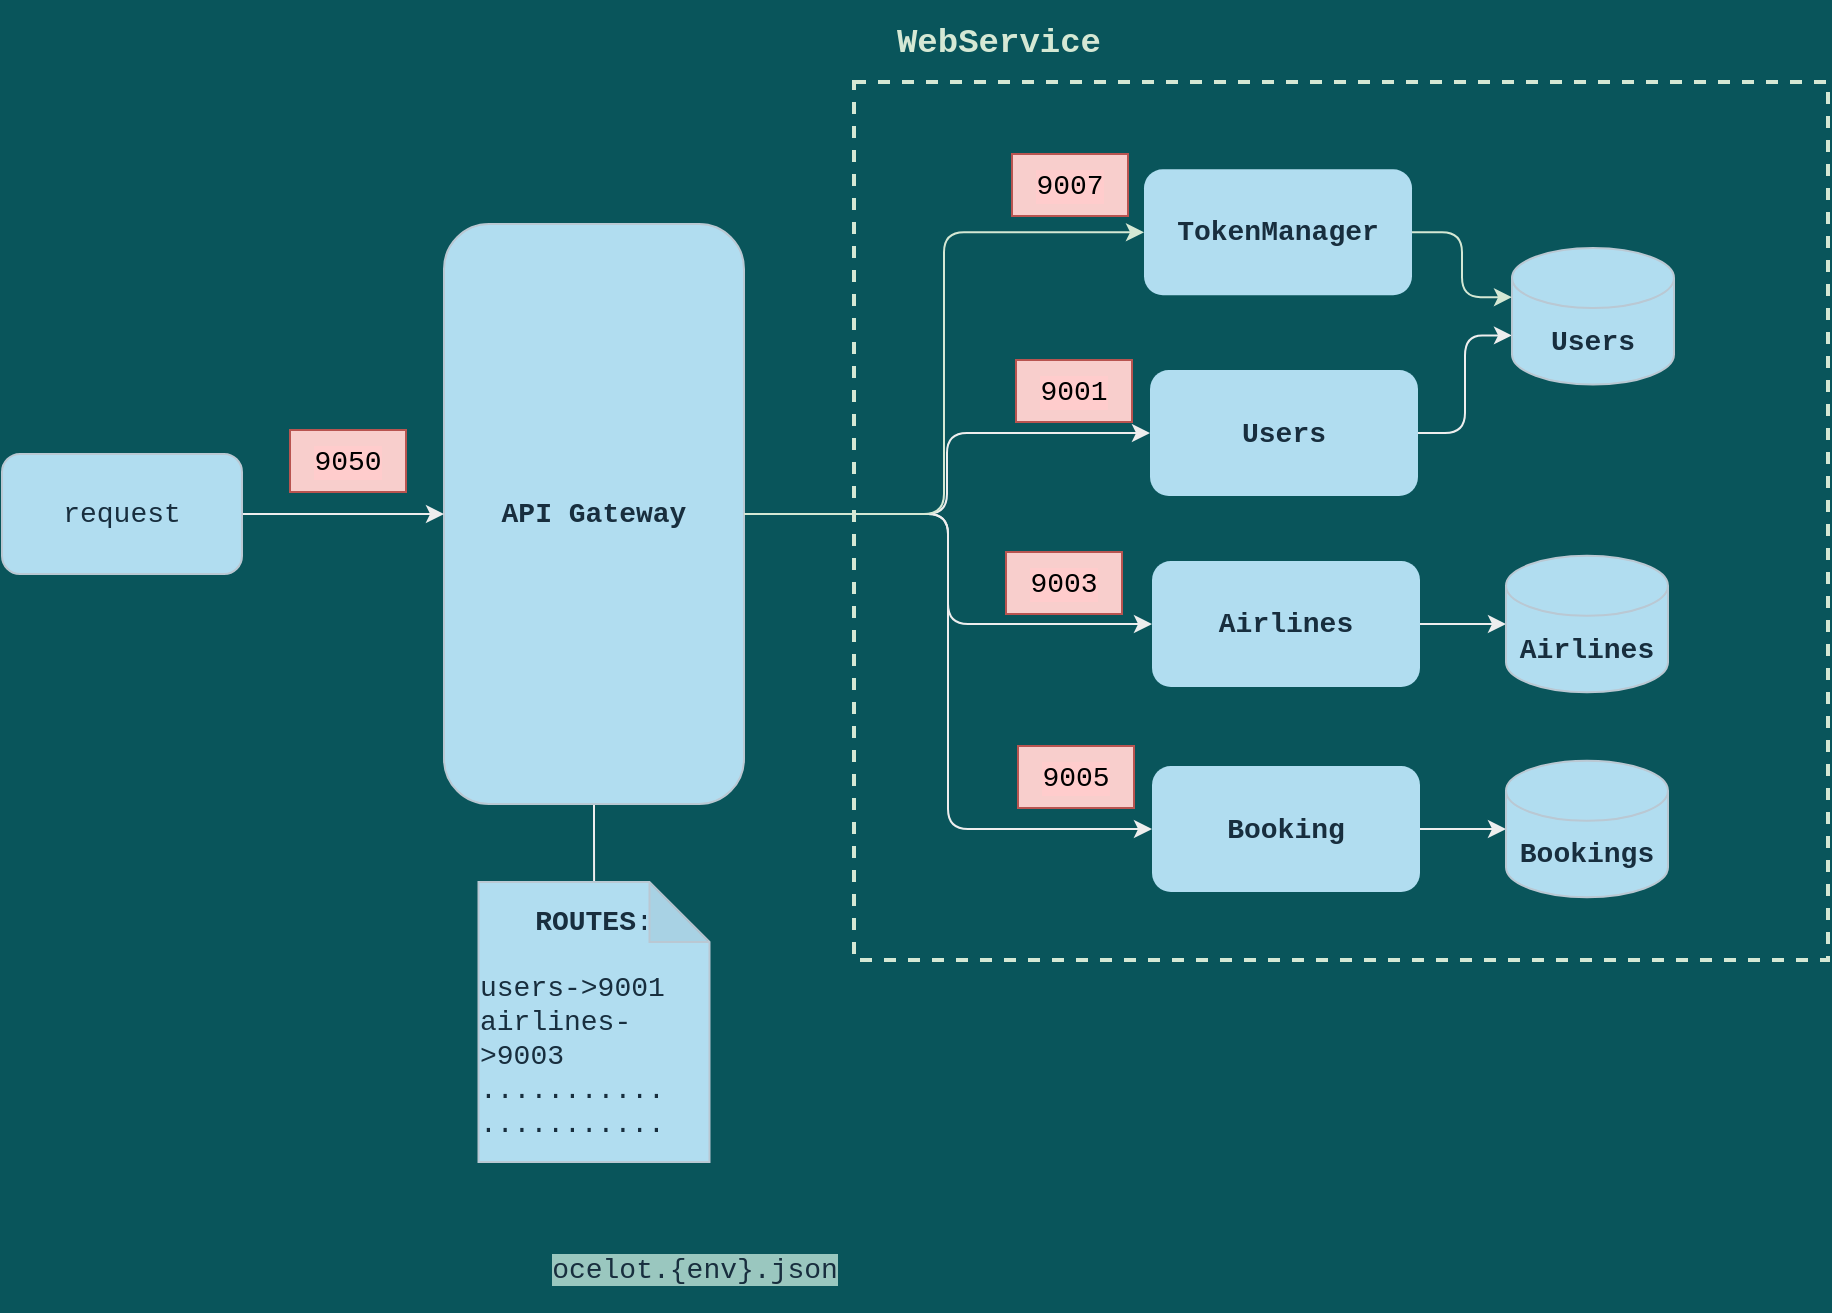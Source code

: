 <mxfile version="17.5.0" type="device"><diagram id="2ihp5YE9DPnHaeFiqa_3" name="Page-1"><mxGraphModel dx="845" dy="376" grid="0" gridSize="10" guides="1" tooltips="1" connect="1" arrows="1" fold="1" page="1" pageScale="1" pageWidth="1000" pageHeight="1000" background="#09555B" math="0" shadow="0"><root><mxCell id="0"/><mxCell id="1" parent="0"/><mxCell id="w35C1hRVI7y7F2OmpsHe-7" value="" style="edgeStyle=orthogonalEdgeStyle;rounded=1;orthogonalLoop=1;jettySize=auto;html=1;fontFamily=Courier New;fontSize=14;endArrow=none;endFill=0;labelBackgroundColor=#09555B;strokeColor=#EEEEEE;fontColor=#FFFFFF;" parent="1" source="w35C1hRVI7y7F2OmpsHe-2" target="w35C1hRVI7y7F2OmpsHe-5" edge="1"><mxGeometry relative="1" as="geometry"/></mxCell><mxCell id="w35C1hRVI7y7F2OmpsHe-12" style="edgeStyle=orthogonalEdgeStyle;curved=0;rounded=1;sketch=0;orthogonalLoop=1;jettySize=auto;html=1;entryX=0;entryY=0.5;entryDx=0;entryDy=0;fontColor=#FFFFFF;strokeColor=#EEEEEE;" parent="1" source="w35C1hRVI7y7F2OmpsHe-2" target="w35C1hRVI7y7F2OmpsHe-9" edge="1"><mxGeometry relative="1" as="geometry"/></mxCell><mxCell id="w35C1hRVI7y7F2OmpsHe-13" style="edgeStyle=orthogonalEdgeStyle;curved=0;rounded=1;sketch=0;orthogonalLoop=1;jettySize=auto;html=1;exitX=1;exitY=0.5;exitDx=0;exitDy=0;entryX=0;entryY=0.5;entryDx=0;entryDy=0;fontColor=#FFFFFF;strokeColor=#EEEEEE;" parent="1" source="w35C1hRVI7y7F2OmpsHe-2" target="w35C1hRVI7y7F2OmpsHe-11" edge="1"><mxGeometry relative="1" as="geometry"/></mxCell><mxCell id="w35C1hRVI7y7F2OmpsHe-2" value="&lt;font face=&quot;Courier New&quot; style=&quot;font-size: 14px&quot;&gt;&lt;b&gt;API Gateway&lt;/b&gt;&lt;/font&gt;" style="rounded=1;whiteSpace=wrap;html=1;fillColor=#B1DDF0;strokeColor=#BAC8D3;fontColor=#182E3E;" parent="1" vertex="1"><mxGeometry x="266" y="235" width="150" height="290" as="geometry"/></mxCell><mxCell id="w35C1hRVI7y7F2OmpsHe-16" style="edgeStyle=orthogonalEdgeStyle;curved=0;rounded=1;sketch=0;orthogonalLoop=1;jettySize=auto;html=1;entryX=0;entryY=0.5;entryDx=0;entryDy=0;fontColor=#FFFFFF;strokeColor=#EEEEEE;" parent="1" source="w35C1hRVI7y7F2OmpsHe-2" target="w35C1hRVI7y7F2OmpsHe-15" edge="1"><mxGeometry relative="1" as="geometry"/></mxCell><mxCell id="w35C1hRVI7y7F2OmpsHe-5" value="&lt;font face=&quot;Courier New&quot; style=&quot;font-size: 14px&quot;&gt;&lt;b&gt;ROUTES&lt;/b&gt;:&lt;br&gt;&lt;br&gt;&lt;div style=&quot;text-align: left&quot;&gt;&lt;span&gt;users-&amp;gt;9001&lt;/span&gt;&lt;/div&gt;&lt;div style=&quot;text-align: left&quot;&gt;&lt;span&gt;airlines-&amp;gt;9003&lt;/span&gt;&lt;/div&gt;&lt;div style=&quot;text-align: left&quot;&gt;&lt;span&gt;...........&lt;/span&gt;&lt;/div&gt;&lt;div style=&quot;text-align: left&quot;&gt;&lt;span&gt;...........&lt;/span&gt;&lt;/div&gt;&lt;/font&gt;" style="shape=note;whiteSpace=wrap;html=1;backgroundOutline=1;darkOpacity=0.05;fillColor=#B1DDF0;strokeColor=#BAC8D3;fontColor=#182E3E;rounded=1;" parent="1" vertex="1"><mxGeometry x="283.25" y="564" width="115.5" height="140" as="geometry"/></mxCell><mxCell id="F7ljrafZ5Gwdp6LoBixH-7" value="" style="rounded=0;whiteSpace=wrap;html=1;fillColor=none;dashed=1;strokeColor=#D5E8D4;strokeWidth=2;" parent="1" vertex="1"><mxGeometry x="471" y="164" width="487" height="439" as="geometry"/></mxCell><mxCell id="F7ljrafZ5Gwdp6LoBixH-3" style="edgeStyle=orthogonalEdgeStyle;rounded=1;orthogonalLoop=1;jettySize=auto;html=1;entryX=0;entryY=0.5;entryDx=0;entryDy=0;strokeColor=#D5E8D4;" parent="1" source="w35C1hRVI7y7F2OmpsHe-2" target="F7ljrafZ5Gwdp6LoBixH-1" edge="1"><mxGeometry relative="1" as="geometry"/></mxCell><mxCell id="w35C1hRVI7y7F2OmpsHe-6" value="&lt;p&gt;&lt;font style=&quot;font-size: 14px ; background-color: rgb(154 , 199 , 191)&quot; face=&quot;Courier New&quot;&gt;ocelot.{env}.json&lt;/font&gt;&lt;/p&gt;" style="text;html=1;strokeColor=none;fillColor=none;align=center;verticalAlign=middle;whiteSpace=wrap;rounded=1;fontColor=#182E3E;" parent="1" vertex="1"><mxGeometry x="312" y="743" width="158.75" height="30" as="geometry"/></mxCell><mxCell id="w35C1hRVI7y7F2OmpsHe-45" style="edgeStyle=orthogonalEdgeStyle;curved=0;rounded=1;sketch=0;orthogonalLoop=1;jettySize=auto;html=1;entryX=0;entryY=0;entryDx=0;entryDy=43.688;entryPerimeter=0;fontFamily=Courier New;fontSize=14;fontColor=#FFFFFF;strokeColor=#EEEEEE;" parent="1" source="w35C1hRVI7y7F2OmpsHe-9" target="w35C1hRVI7y7F2OmpsHe-42" edge="1"><mxGeometry relative="1" as="geometry"/></mxCell><mxCell id="w35C1hRVI7y7F2OmpsHe-9" value="&lt;font face=&quot;Courier New&quot; style=&quot;font-size: 14px&quot;&gt;&lt;b&gt;Users&lt;/b&gt;&lt;/font&gt;" style="rounded=1;whiteSpace=wrap;html=1;fillColor=#B1DDF0;strokeColor=none;fontColor=#182E3E;" parent="1" vertex="1"><mxGeometry x="619" y="308" width="134" height="63" as="geometry"/></mxCell><mxCell id="w35C1hRVI7y7F2OmpsHe-53" style="edgeStyle=orthogonalEdgeStyle;curved=0;rounded=1;sketch=0;orthogonalLoop=1;jettySize=auto;html=1;fontFamily=Courier New;fontSize=14;fontColor=#FFFFFF;strokeColor=#EEEEEE;" parent="1" source="w35C1hRVI7y7F2OmpsHe-11" target="w35C1hRVI7y7F2OmpsHe-52" edge="1"><mxGeometry relative="1" as="geometry"/></mxCell><mxCell id="w35C1hRVI7y7F2OmpsHe-11" value="&lt;font face=&quot;Courier New&quot; style=&quot;font-size: 14px&quot;&gt;&lt;b&gt;Airlines&lt;/b&gt;&lt;/font&gt;" style="rounded=1;whiteSpace=wrap;html=1;fillColor=#B1DDF0;strokeColor=none;fontColor=#182E3E;" parent="1" vertex="1"><mxGeometry x="620" y="403.5" width="134" height="63" as="geometry"/></mxCell><mxCell id="w35C1hRVI7y7F2OmpsHe-54" style="edgeStyle=orthogonalEdgeStyle;curved=0;rounded=1;sketch=0;orthogonalLoop=1;jettySize=auto;html=1;entryX=0;entryY=0.5;entryDx=0;entryDy=0;entryPerimeter=0;fontFamily=Courier New;fontSize=14;fontColor=#FFFFFF;strokeColor=#EEEEEE;" parent="1" source="w35C1hRVI7y7F2OmpsHe-15" target="w35C1hRVI7y7F2OmpsHe-51" edge="1"><mxGeometry relative="1" as="geometry"/></mxCell><mxCell id="w35C1hRVI7y7F2OmpsHe-15" value="&lt;font face=&quot;Courier New&quot; style=&quot;font-size: 14px&quot;&gt;&lt;b&gt;Booking&lt;/b&gt;&lt;/font&gt;" style="rounded=1;whiteSpace=wrap;html=1;fillColor=#B1DDF0;strokeColor=none;fontColor=#182E3E;" parent="1" vertex="1"><mxGeometry x="620" y="506" width="134" height="63" as="geometry"/></mxCell><mxCell id="w35C1hRVI7y7F2OmpsHe-18" value="9003" style="rounded=0;whiteSpace=wrap;html=1;labelBackgroundColor=#FFCCCC;sketch=0;fontFamily=Courier New;fontSize=14;strokeColor=#b85450;fillColor=#f8cecc;" parent="1" vertex="1"><mxGeometry x="547" y="399" width="58" height="31" as="geometry"/></mxCell><mxCell id="w35C1hRVI7y7F2OmpsHe-19" value="9001" style="rounded=0;whiteSpace=wrap;html=1;labelBackgroundColor=#FFCCCC;sketch=0;fontFamily=Courier New;fontSize=14;strokeColor=#b85450;fillColor=#f8cecc;" parent="1" vertex="1"><mxGeometry x="552" y="303" width="58" height="31" as="geometry"/></mxCell><mxCell id="w35C1hRVI7y7F2OmpsHe-22" value="9050" style="rounded=0;whiteSpace=wrap;html=1;labelBackgroundColor=#FFCCCC;sketch=0;fontFamily=Courier New;fontSize=14;strokeColor=#b85450;fillColor=#f8cecc;" parent="1" vertex="1"><mxGeometry x="189" y="338" width="58" height="31" as="geometry"/></mxCell><mxCell id="w35C1hRVI7y7F2OmpsHe-27" style="edgeStyle=orthogonalEdgeStyle;curved=0;rounded=1;sketch=0;orthogonalLoop=1;jettySize=auto;html=1;exitX=1;exitY=0.5;exitDx=0;exitDy=0;entryX=0;entryY=0.5;entryDx=0;entryDy=0;fontFamily=Courier New;fontSize=14;fontColor=#FFFFFF;strokeColor=#EEEEEE;" parent="1" source="w35C1hRVI7y7F2OmpsHe-26" target="w35C1hRVI7y7F2OmpsHe-2" edge="1"><mxGeometry relative="1" as="geometry"/></mxCell><mxCell id="w35C1hRVI7y7F2OmpsHe-26" value="request" style="rounded=1;whiteSpace=wrap;html=1;labelBackgroundColor=none;sketch=0;fontFamily=Courier New;fontSize=14;fontColor=#182E3E;strokeColor=#BAC8D3;fillColor=#B1DDF0;" parent="1" vertex="1"><mxGeometry x="45" y="350" width="120" height="60" as="geometry"/></mxCell><mxCell id="w35C1hRVI7y7F2OmpsHe-28" value="9005" style="rounded=0;whiteSpace=wrap;html=1;labelBackgroundColor=#FFCCCC;sketch=0;fontFamily=Courier New;fontSize=14;strokeColor=#b85450;fillColor=#f8cecc;" parent="1" vertex="1"><mxGeometry x="553" y="496" width="58" height="31" as="geometry"/></mxCell><mxCell id="w35C1hRVI7y7F2OmpsHe-42" value="&lt;b&gt;Users&lt;/b&gt;" style="shape=cylinder3;whiteSpace=wrap;html=1;boundedLbl=1;backgroundOutline=1;size=15;rounded=1;labelBackgroundColor=none;sketch=0;fontFamily=Courier New;fontSize=14;fontColor=#182E3E;strokeColor=#BAC8D3;fillColor=#B1DDF0;" parent="1" vertex="1"><mxGeometry x="800" y="247" width="81" height="68.25" as="geometry"/></mxCell><mxCell id="w35C1hRVI7y7F2OmpsHe-51" value="&lt;b&gt;Bookings&lt;/b&gt;" style="shape=cylinder3;whiteSpace=wrap;html=1;boundedLbl=1;backgroundOutline=1;size=15;rounded=1;labelBackgroundColor=none;sketch=0;fontFamily=Courier New;fontSize=14;fontColor=#182E3E;strokeColor=#BAC8D3;fillColor=#B1DDF0;" parent="1" vertex="1"><mxGeometry x="797" y="503.38" width="81" height="68.25" as="geometry"/></mxCell><mxCell id="w35C1hRVI7y7F2OmpsHe-52" value="&lt;b&gt;Airlines&lt;/b&gt;" style="shape=cylinder3;whiteSpace=wrap;html=1;boundedLbl=1;backgroundOutline=1;size=15;rounded=1;labelBackgroundColor=none;sketch=0;fontFamily=Courier New;fontSize=14;fontColor=#182E3E;strokeColor=#BAC8D3;fillColor=#B1DDF0;" parent="1" vertex="1"><mxGeometry x="797" y="400.88" width="81" height="68.25" as="geometry"/></mxCell><mxCell id="F7ljrafZ5Gwdp6LoBixH-6" style="edgeStyle=orthogonalEdgeStyle;rounded=1;orthogonalLoop=1;jettySize=auto;html=1;entryX=0;entryY=0;entryDx=0;entryDy=24.562;entryPerimeter=0;strokeColor=#D5E8D4;" parent="1" source="F7ljrafZ5Gwdp6LoBixH-1" target="w35C1hRVI7y7F2OmpsHe-42" edge="1"><mxGeometry relative="1" as="geometry"><mxPoint x="793" y="239.125" as="targetPoint"/></mxGeometry></mxCell><mxCell id="F7ljrafZ5Gwdp6LoBixH-1" value="&lt;font face=&quot;Courier New&quot; style=&quot;font-size: 14px&quot;&gt;&lt;b&gt;TokenManager&lt;/b&gt;&lt;/font&gt;" style="rounded=1;whiteSpace=wrap;html=1;fillColor=#B1DDF0;strokeColor=none;fontColor=#182E3E;" parent="1" vertex="1"><mxGeometry x="616" y="207.62" width="134" height="63" as="geometry"/></mxCell><mxCell id="F7ljrafZ5Gwdp6LoBixH-5" value="9007" style="rounded=0;whiteSpace=wrap;html=1;labelBackgroundColor=#FFCCCC;sketch=0;fontFamily=Courier New;fontSize=14;strokeColor=#b85450;fillColor=#f8cecc;" parent="1" vertex="1"><mxGeometry x="550" y="200" width="58" height="31" as="geometry"/></mxCell><mxCell id="F7ljrafZ5Gwdp6LoBixH-8" value="&lt;p&gt;&lt;font color=&quot;#d5e8d4&quot; face=&quot;Courier New&quot; size=&quot;1&quot;&gt;&lt;b style=&quot;font-size: 17px&quot;&gt;WebService&lt;/b&gt;&lt;/font&gt;&lt;/p&gt;" style="text;html=1;align=center;verticalAlign=middle;resizable=0;points=[];autosize=1;strokeColor=none;fillColor=none;" parent="1" vertex="1"><mxGeometry x="488" y="123" width="110" height="44" as="geometry"/></mxCell></root></mxGraphModel></diagram></mxfile>